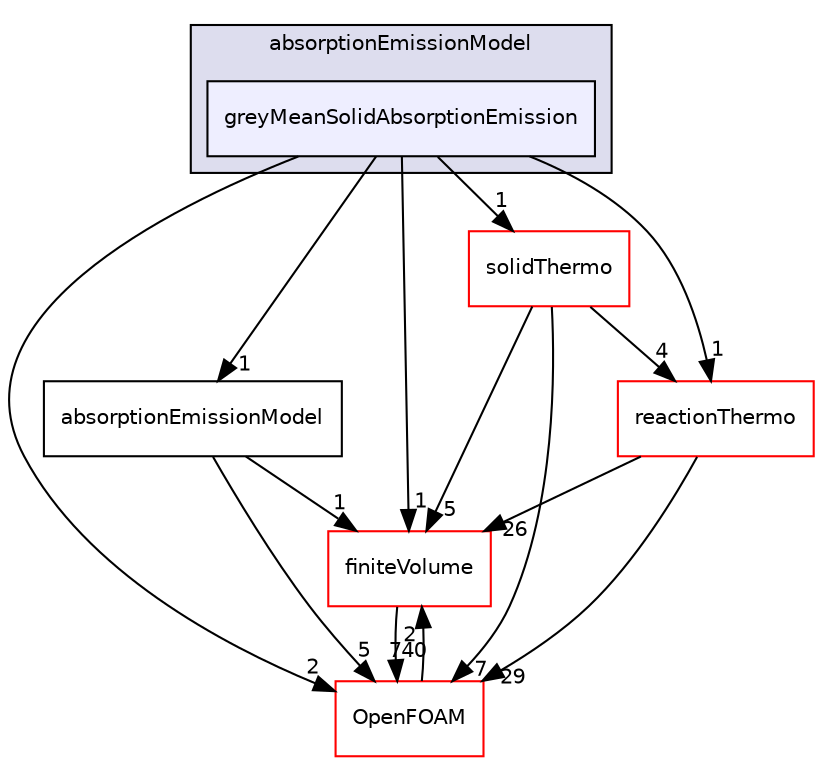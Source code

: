 digraph "src/thermophysicalModels/radiation/submodels/absorptionEmissionModel/greyMeanSolidAbsorptionEmission" {
  bgcolor=transparent;
  compound=true
  node [ fontsize="10", fontname="Helvetica"];
  edge [ labelfontsize="10", labelfontname="Helvetica"];
  subgraph clusterdir_7a64a49595d49a3f5da22def7eeac7d7 {
    graph [ bgcolor="#ddddee", pencolor="black", label="absorptionEmissionModel" fontname="Helvetica", fontsize="10", URL="dir_7a64a49595d49a3f5da22def7eeac7d7.html"]
  dir_1987c12ce4a6aa9177a6bb6c0f7eb7f1 [shape=box, label="greyMeanSolidAbsorptionEmission", style="filled", fillcolor="#eeeeff", pencolor="black", URL="dir_1987c12ce4a6aa9177a6bb6c0f7eb7f1.html"];
  }
  dir_9bd15774b555cf7259a6fa18f99fe99b [shape=box label="finiteVolume" color="red" URL="dir_9bd15774b555cf7259a6fa18f99fe99b.html"];
  dir_4993e1bdf620c4308c3889cfff030e7d [shape=box label="absorptionEmissionModel" URL="dir_4993e1bdf620c4308c3889cfff030e7d.html"];
  dir_c5473ff19b20e6ec4dfe5c310b3778a8 [shape=box label="OpenFOAM" color="red" URL="dir_c5473ff19b20e6ec4dfe5c310b3778a8.html"];
  dir_b0a4276768a9e3782bd6f894861ddaf3 [shape=box label="solidThermo" color="red" URL="dir_b0a4276768a9e3782bd6f894861ddaf3.html"];
  dir_87c7a4a86ffb283740ec390ea55551cb [shape=box label="reactionThermo" color="red" URL="dir_87c7a4a86ffb283740ec390ea55551cb.html"];
  dir_9bd15774b555cf7259a6fa18f99fe99b->dir_c5473ff19b20e6ec4dfe5c310b3778a8 [headlabel="740", labeldistance=1.5 headhref="dir_000892_001950.html"];
  dir_1987c12ce4a6aa9177a6bb6c0f7eb7f1->dir_9bd15774b555cf7259a6fa18f99fe99b [headlabel="1", labeldistance=1.5 headhref="dir_002865_000892.html"];
  dir_1987c12ce4a6aa9177a6bb6c0f7eb7f1->dir_4993e1bdf620c4308c3889cfff030e7d [headlabel="1", labeldistance=1.5 headhref="dir_002865_002861.html"];
  dir_1987c12ce4a6aa9177a6bb6c0f7eb7f1->dir_c5473ff19b20e6ec4dfe5c310b3778a8 [headlabel="2", labeldistance=1.5 headhref="dir_002865_001950.html"];
  dir_1987c12ce4a6aa9177a6bb6c0f7eb7f1->dir_b0a4276768a9e3782bd6f894861ddaf3 [headlabel="1", labeldistance=1.5 headhref="dir_002865_002921.html"];
  dir_1987c12ce4a6aa9177a6bb6c0f7eb7f1->dir_87c7a4a86ffb283740ec390ea55551cb [headlabel="1", labeldistance=1.5 headhref="dir_002865_002876.html"];
  dir_4993e1bdf620c4308c3889cfff030e7d->dir_9bd15774b555cf7259a6fa18f99fe99b [headlabel="1", labeldistance=1.5 headhref="dir_002861_000892.html"];
  dir_4993e1bdf620c4308c3889cfff030e7d->dir_c5473ff19b20e6ec4dfe5c310b3778a8 [headlabel="5", labeldistance=1.5 headhref="dir_002861_001950.html"];
  dir_c5473ff19b20e6ec4dfe5c310b3778a8->dir_9bd15774b555cf7259a6fa18f99fe99b [headlabel="2", labeldistance=1.5 headhref="dir_001950_000892.html"];
  dir_b0a4276768a9e3782bd6f894861ddaf3->dir_9bd15774b555cf7259a6fa18f99fe99b [headlabel="5", labeldistance=1.5 headhref="dir_002921_000892.html"];
  dir_b0a4276768a9e3782bd6f894861ddaf3->dir_c5473ff19b20e6ec4dfe5c310b3778a8 [headlabel="7", labeldistance=1.5 headhref="dir_002921_001950.html"];
  dir_b0a4276768a9e3782bd6f894861ddaf3->dir_87c7a4a86ffb283740ec390ea55551cb [headlabel="4", labeldistance=1.5 headhref="dir_002921_002876.html"];
  dir_87c7a4a86ffb283740ec390ea55551cb->dir_9bd15774b555cf7259a6fa18f99fe99b [headlabel="26", labeldistance=1.5 headhref="dir_002876_000892.html"];
  dir_87c7a4a86ffb283740ec390ea55551cb->dir_c5473ff19b20e6ec4dfe5c310b3778a8 [headlabel="29", labeldistance=1.5 headhref="dir_002876_001950.html"];
}
